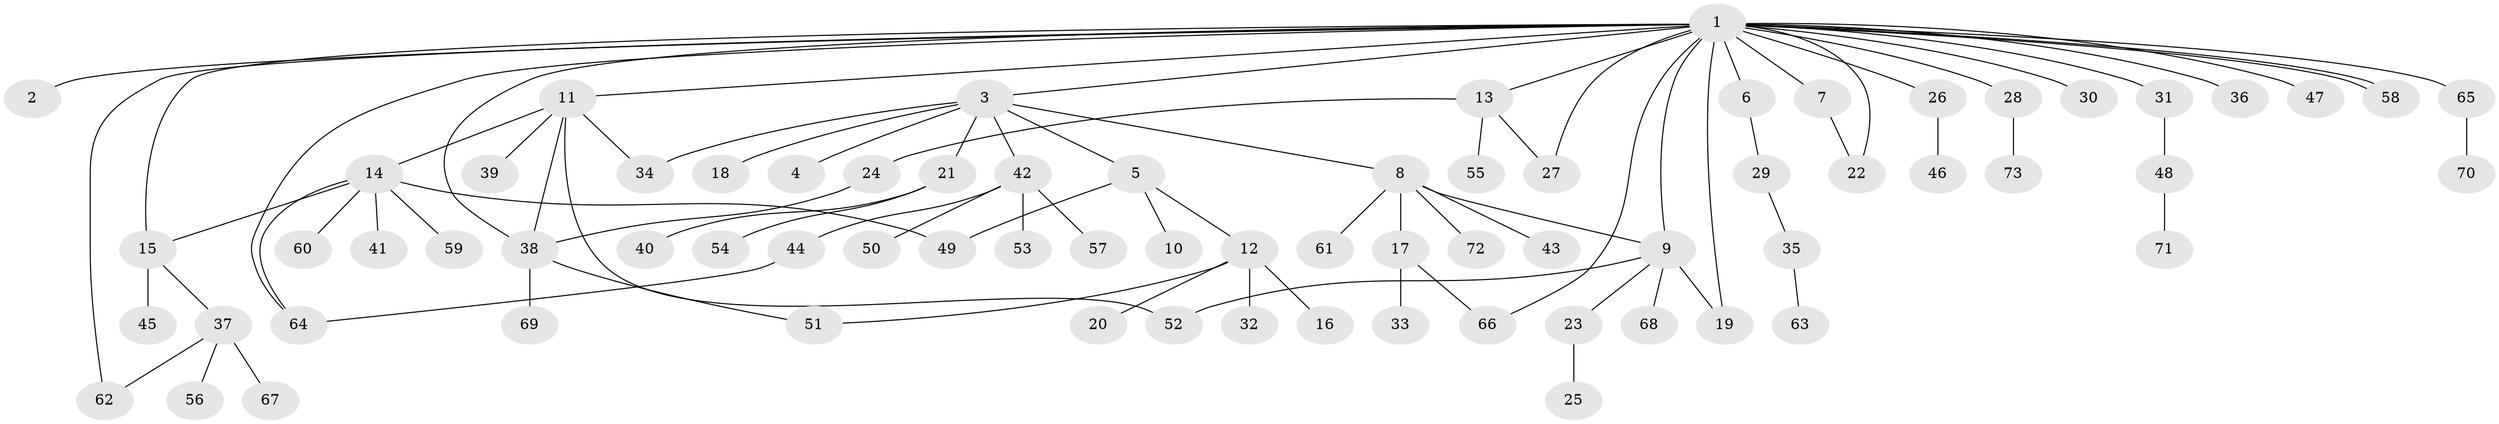 // Generated by graph-tools (version 1.1) at 2025/01/03/09/25 03:01:57]
// undirected, 73 vertices, 88 edges
graph export_dot {
graph [start="1"]
  node [color=gray90,style=filled];
  1;
  2;
  3;
  4;
  5;
  6;
  7;
  8;
  9;
  10;
  11;
  12;
  13;
  14;
  15;
  16;
  17;
  18;
  19;
  20;
  21;
  22;
  23;
  24;
  25;
  26;
  27;
  28;
  29;
  30;
  31;
  32;
  33;
  34;
  35;
  36;
  37;
  38;
  39;
  40;
  41;
  42;
  43;
  44;
  45;
  46;
  47;
  48;
  49;
  50;
  51;
  52;
  53;
  54;
  55;
  56;
  57;
  58;
  59;
  60;
  61;
  62;
  63;
  64;
  65;
  66;
  67;
  68;
  69;
  70;
  71;
  72;
  73;
  1 -- 2;
  1 -- 3;
  1 -- 6;
  1 -- 7;
  1 -- 9;
  1 -- 11;
  1 -- 13;
  1 -- 15;
  1 -- 19;
  1 -- 22;
  1 -- 26;
  1 -- 27;
  1 -- 28;
  1 -- 30;
  1 -- 31;
  1 -- 36;
  1 -- 38;
  1 -- 47;
  1 -- 58;
  1 -- 58;
  1 -- 62;
  1 -- 64;
  1 -- 65;
  1 -- 66;
  3 -- 4;
  3 -- 5;
  3 -- 8;
  3 -- 18;
  3 -- 21;
  3 -- 34;
  3 -- 42;
  5 -- 10;
  5 -- 12;
  5 -- 49;
  6 -- 29;
  7 -- 22;
  8 -- 9;
  8 -- 17;
  8 -- 43;
  8 -- 61;
  8 -- 72;
  9 -- 19;
  9 -- 23;
  9 -- 52;
  9 -- 68;
  11 -- 14;
  11 -- 34;
  11 -- 38;
  11 -- 39;
  11 -- 52;
  12 -- 16;
  12 -- 20;
  12 -- 32;
  12 -- 51;
  13 -- 24;
  13 -- 27;
  13 -- 55;
  14 -- 15;
  14 -- 41;
  14 -- 49;
  14 -- 59;
  14 -- 60;
  14 -- 64;
  15 -- 37;
  15 -- 45;
  17 -- 33;
  17 -- 66;
  21 -- 40;
  21 -- 54;
  23 -- 25;
  24 -- 38;
  26 -- 46;
  28 -- 73;
  29 -- 35;
  31 -- 48;
  35 -- 63;
  37 -- 56;
  37 -- 62;
  37 -- 67;
  38 -- 51;
  38 -- 69;
  42 -- 44;
  42 -- 50;
  42 -- 53;
  42 -- 57;
  44 -- 64;
  48 -- 71;
  65 -- 70;
}
